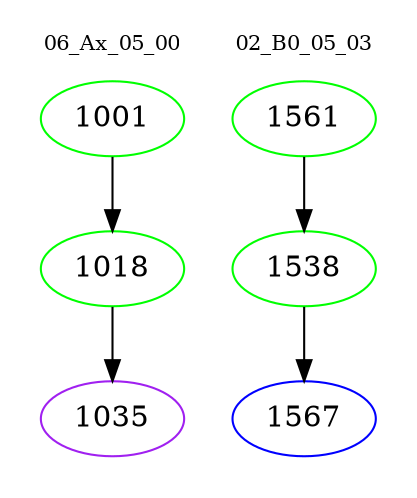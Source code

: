 digraph{
subgraph cluster_0 {
color = white
label = "06_Ax_05_00";
fontsize=10;
T0_1001 [label="1001", color="green"]
T0_1001 -> T0_1018 [color="black"]
T0_1018 [label="1018", color="green"]
T0_1018 -> T0_1035 [color="black"]
T0_1035 [label="1035", color="purple"]
}
subgraph cluster_1 {
color = white
label = "02_B0_05_03";
fontsize=10;
T1_1561 [label="1561", color="green"]
T1_1561 -> T1_1538 [color="black"]
T1_1538 [label="1538", color="green"]
T1_1538 -> T1_1567 [color="black"]
T1_1567 [label="1567", color="blue"]
}
}
